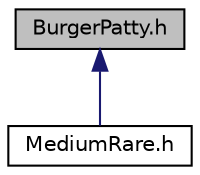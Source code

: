 digraph "BurgerPatty.h"
{
 // LATEX_PDF_SIZE
  edge [fontname="Helvetica",fontsize="10",labelfontname="Helvetica",labelfontsize="10"];
  node [fontname="Helvetica",fontsize="10",shape=record];
  Node1 [label="BurgerPatty.h",height=0.2,width=0.4,color="black", fillcolor="grey75", style="filled", fontcolor="black",tooltip="Header file for the BurgerPatty class, which is a subclass of BeefBurger."];
  Node1 -> Node2 [dir="back",color="midnightblue",fontsize="10",style="solid",fontname="Helvetica"];
  Node2 [label="MediumRare.h",height=0.2,width=0.4,color="black", fillcolor="white", style="filled",URL="$MediumRare_8h.html",tooltip="Header file for the MediumRare class, which is a subclass of BurgerPatty."];
}
